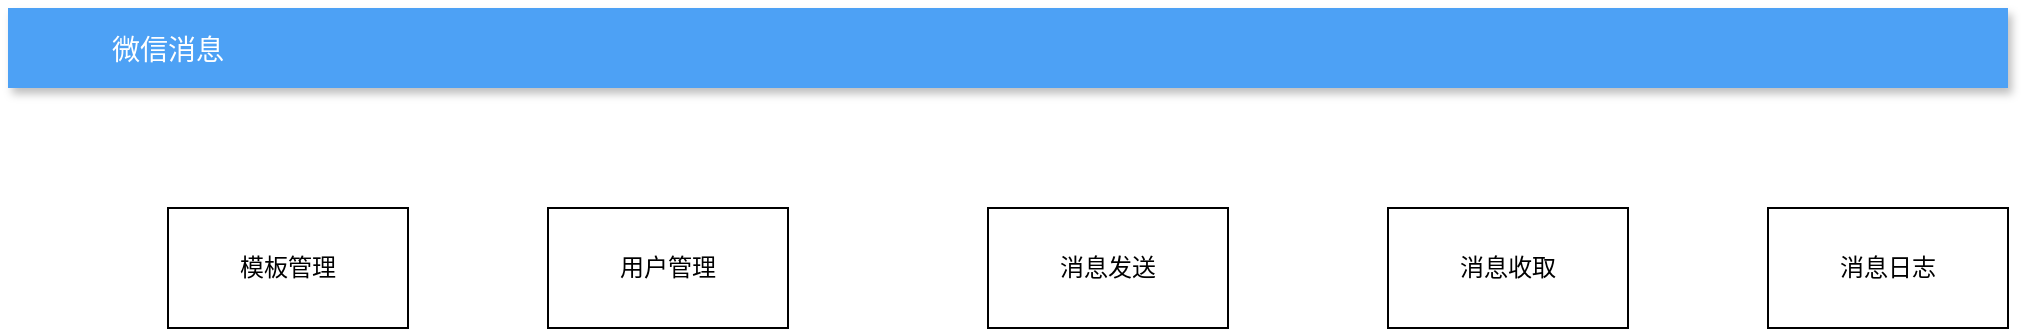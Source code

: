 <mxfile version="20.0.3" type="github">
  <diagram id="ZTQO5bCfO-_qCLNcF21Q" name="Page-1">
    <mxGraphModel dx="1426" dy="771" grid="1" gridSize="10" guides="1" tooltips="1" connect="1" arrows="1" fold="1" page="1" pageScale="1" pageWidth="827" pageHeight="1169" math="0" shadow="0">
      <root>
        <mxCell id="0" />
        <mxCell id="1" parent="0" />
        <mxCell id="jR1Bu-kG2_HgKo69JoBK-2" value="微信消息" style="fillColor=#4DA1F5;strokeColor=none;shadow=1;gradientColor=none;fontSize=14;align=left;spacingLeft=50;fontColor=#ffffff;" vertex="1" parent="1">
          <mxGeometry width="1000" height="40" as="geometry" />
        </mxCell>
        <mxCell id="jR1Bu-kG2_HgKo69JoBK-3" value="模板管理" style="rounded=0;whiteSpace=wrap;html=1;" vertex="1" parent="1">
          <mxGeometry x="80" y="100" width="120" height="60" as="geometry" />
        </mxCell>
        <mxCell id="jR1Bu-kG2_HgKo69JoBK-4" value="消息日志" style="rounded=0;whiteSpace=wrap;html=1;" vertex="1" parent="1">
          <mxGeometry x="880" y="100" width="120" height="60" as="geometry" />
        </mxCell>
        <mxCell id="jR1Bu-kG2_HgKo69JoBK-5" value="消息发送" style="rounded=0;whiteSpace=wrap;html=1;" vertex="1" parent="1">
          <mxGeometry x="490" y="100" width="120" height="60" as="geometry" />
        </mxCell>
        <mxCell id="jR1Bu-kG2_HgKo69JoBK-6" value="用户管理" style="rounded=0;whiteSpace=wrap;html=1;" vertex="1" parent="1">
          <mxGeometry x="270" y="100" width="120" height="60" as="geometry" />
        </mxCell>
        <mxCell id="jR1Bu-kG2_HgKo69JoBK-23" value="消息收取" style="rounded=0;whiteSpace=wrap;html=1;" vertex="1" parent="1">
          <mxGeometry x="690" y="100" width="120" height="60" as="geometry" />
        </mxCell>
      </root>
    </mxGraphModel>
  </diagram>
</mxfile>
